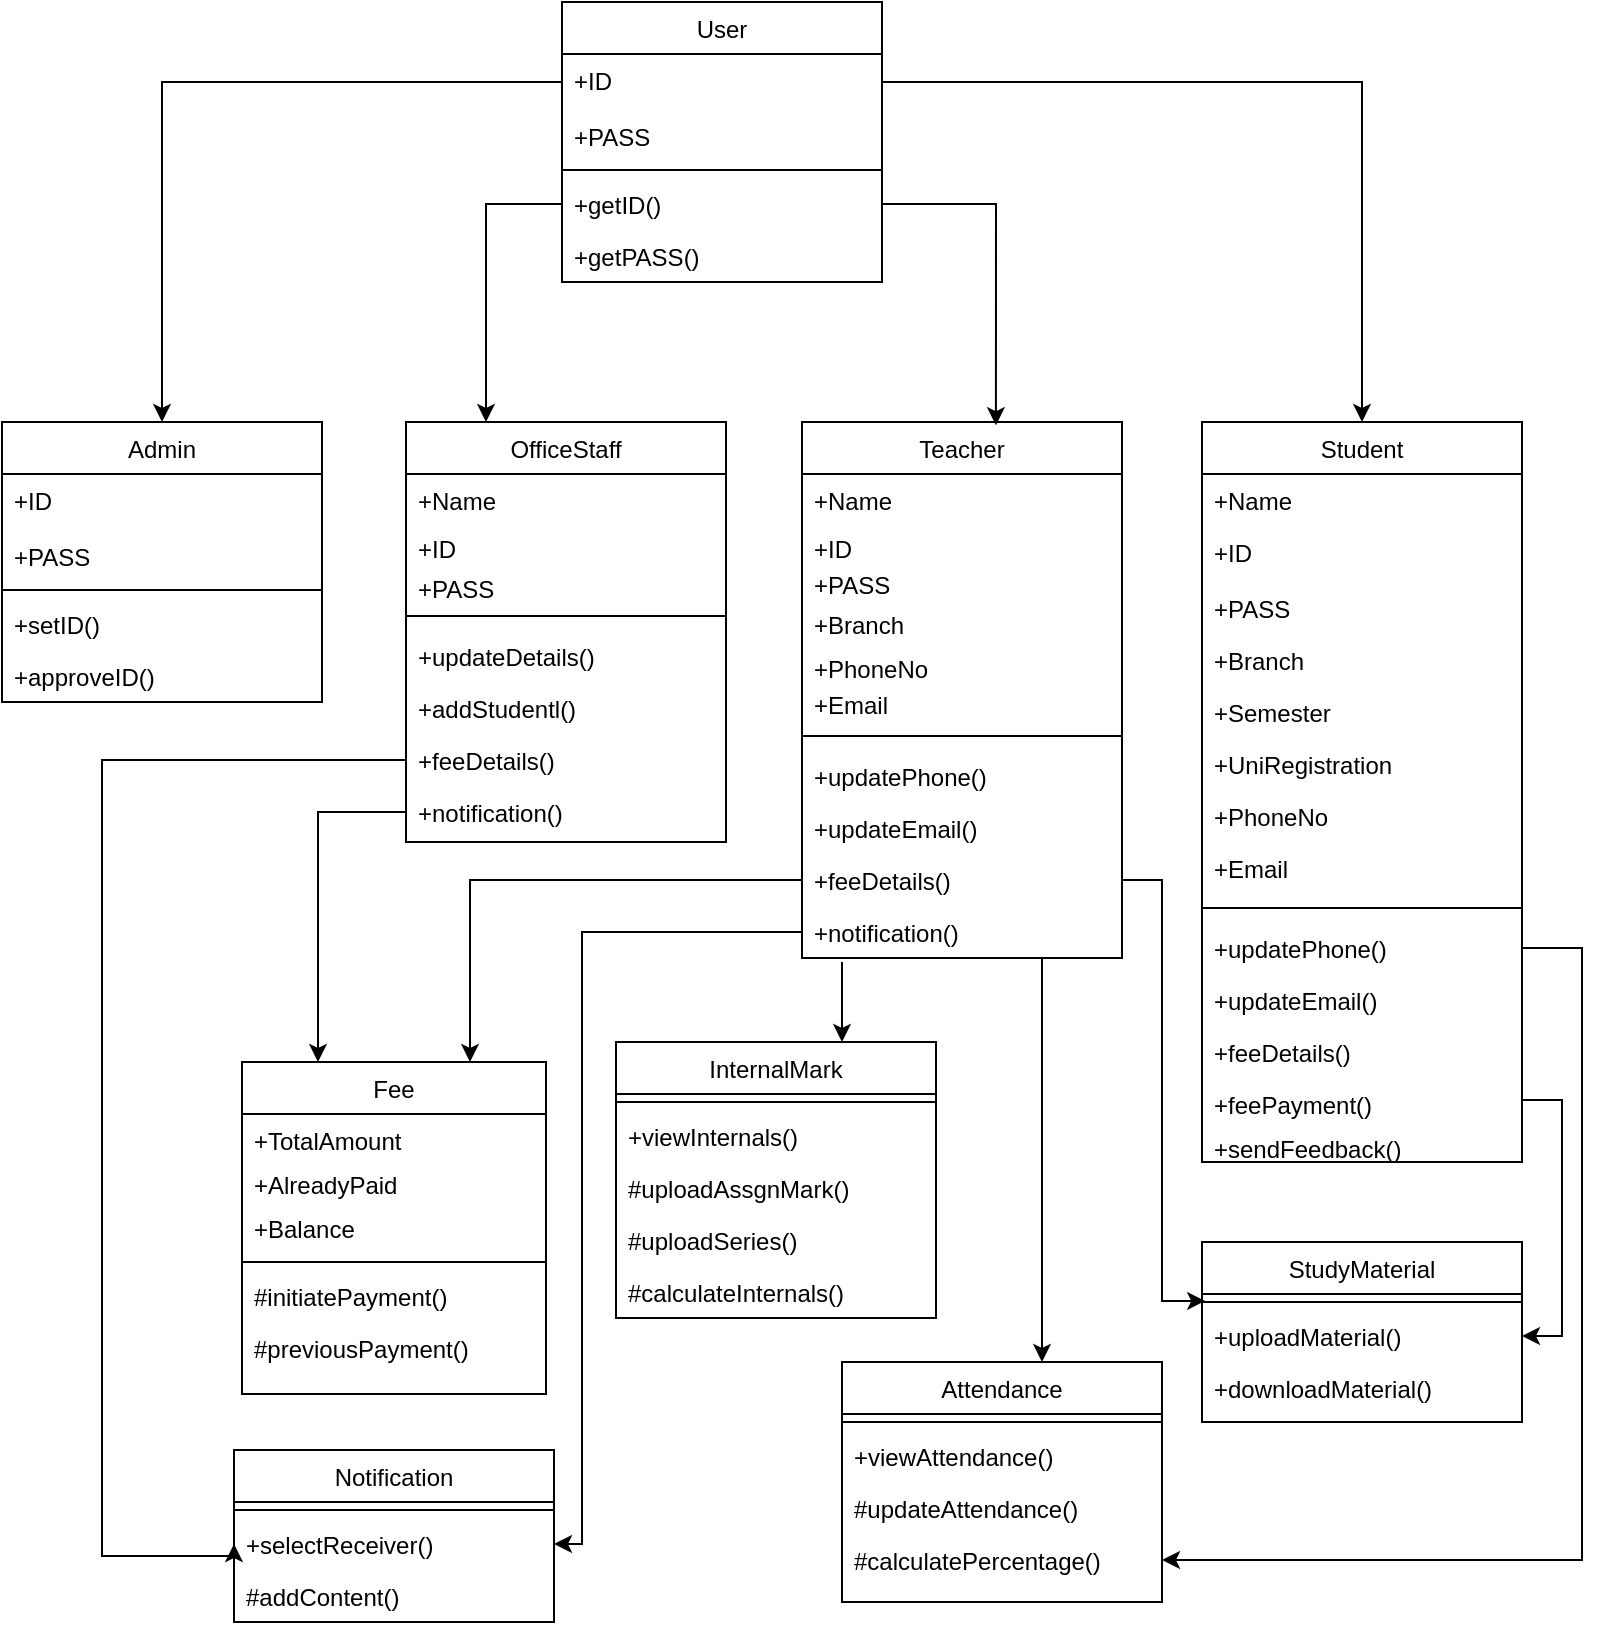 <mxfile version="19.0.3" type="github">
  <diagram id="C5RBs43oDa-KdzZeNtuy" name="Page-1">
    <mxGraphModel dx="2642" dy="2294" grid="1" gridSize="10" guides="1" tooltips="1" connect="1" arrows="1" fold="1" page="1" pageScale="1" pageWidth="827" pageHeight="1169" math="0" shadow="0">
      <root>
        <mxCell id="WIyWlLk6GJQsqaUBKTNV-0" />
        <mxCell id="WIyWlLk6GJQsqaUBKTNV-1" parent="WIyWlLk6GJQsqaUBKTNV-0" />
        <mxCell id="zkfFHV4jXpPFQw0GAbJ--0" value="User" style="swimlane;fontStyle=0;align=center;verticalAlign=top;childLayout=stackLayout;horizontal=1;startSize=26;horizontalStack=0;resizeParent=1;resizeLast=0;collapsible=1;marginBottom=0;rounded=0;shadow=0;strokeWidth=1;" parent="WIyWlLk6GJQsqaUBKTNV-1" vertex="1">
          <mxGeometry x="-520" y="-1130" width="160" height="140" as="geometry">
            <mxRectangle x="230" y="140" width="160" height="26" as="alternateBounds" />
          </mxGeometry>
        </mxCell>
        <mxCell id="zkfFHV4jXpPFQw0GAbJ--2" value="+ID" style="text;align=left;verticalAlign=top;spacingLeft=4;spacingRight=4;overflow=hidden;rotatable=0;points=[[0,0.5],[1,0.5]];portConstraint=eastwest;rounded=0;shadow=0;html=0;" parent="zkfFHV4jXpPFQw0GAbJ--0" vertex="1">
          <mxGeometry y="26" width="160" height="28" as="geometry" />
        </mxCell>
        <mxCell id="zkfFHV4jXpPFQw0GAbJ--3" value="+PASS" style="text;align=left;verticalAlign=top;spacingLeft=4;spacingRight=4;overflow=hidden;rotatable=0;points=[[0,0.5],[1,0.5]];portConstraint=eastwest;rounded=0;shadow=0;html=0;" parent="zkfFHV4jXpPFQw0GAbJ--0" vertex="1">
          <mxGeometry y="54" width="160" height="26" as="geometry" />
        </mxCell>
        <mxCell id="zkfFHV4jXpPFQw0GAbJ--4" value="" style="line;html=1;strokeWidth=1;align=left;verticalAlign=middle;spacingTop=-1;spacingLeft=3;spacingRight=3;rotatable=0;labelPosition=right;points=[];portConstraint=eastwest;" parent="zkfFHV4jXpPFQw0GAbJ--0" vertex="1">
          <mxGeometry y="80" width="160" height="8" as="geometry" />
        </mxCell>
        <mxCell id="zkfFHV4jXpPFQw0GAbJ--5" value="+getID()" style="text;align=left;verticalAlign=top;spacingLeft=4;spacingRight=4;overflow=hidden;rotatable=0;points=[[0,0.5],[1,0.5]];portConstraint=eastwest;" parent="zkfFHV4jXpPFQw0GAbJ--0" vertex="1">
          <mxGeometry y="88" width="160" height="26" as="geometry" />
        </mxCell>
        <mxCell id="3Y0cezWdg-3BhjSm7ili-2" value="+getPASS()" style="text;align=left;verticalAlign=top;spacingLeft=4;spacingRight=4;overflow=hidden;rotatable=0;points=[[0,0.5],[1,0.5]];portConstraint=eastwest;" vertex="1" parent="zkfFHV4jXpPFQw0GAbJ--0">
          <mxGeometry y="114" width="160" height="26" as="geometry" />
        </mxCell>
        <mxCell id="zkfFHV4jXpPFQw0GAbJ--6" value="StudyMaterial" style="swimlane;fontStyle=0;align=center;verticalAlign=top;childLayout=stackLayout;horizontal=1;startSize=26;horizontalStack=0;resizeParent=1;resizeLast=0;collapsible=1;marginBottom=0;rounded=0;shadow=0;strokeWidth=1;" parent="WIyWlLk6GJQsqaUBKTNV-1" vertex="1">
          <mxGeometry x="-200" y="-510" width="160" height="90" as="geometry">
            <mxRectangle x="130" y="380" width="160" height="26" as="alternateBounds" />
          </mxGeometry>
        </mxCell>
        <mxCell id="zkfFHV4jXpPFQw0GAbJ--9" value="" style="line;html=1;strokeWidth=1;align=left;verticalAlign=middle;spacingTop=-1;spacingLeft=3;spacingRight=3;rotatable=0;labelPosition=right;points=[];portConstraint=eastwest;" parent="zkfFHV4jXpPFQw0GAbJ--6" vertex="1">
          <mxGeometry y="26" width="160" height="8" as="geometry" />
        </mxCell>
        <mxCell id="zkfFHV4jXpPFQw0GAbJ--10" value="+uploadMaterial()" style="text;align=left;verticalAlign=top;spacingLeft=4;spacingRight=4;overflow=hidden;rotatable=0;points=[[0,0.5],[1,0.5]];portConstraint=eastwest;fontStyle=0" parent="zkfFHV4jXpPFQw0GAbJ--6" vertex="1">
          <mxGeometry y="34" width="160" height="26" as="geometry" />
        </mxCell>
        <mxCell id="zkfFHV4jXpPFQw0GAbJ--11" value="+downloadMaterial()" style="text;align=left;verticalAlign=top;spacingLeft=4;spacingRight=4;overflow=hidden;rotatable=0;points=[[0,0.5],[1,0.5]];portConstraint=eastwest;" parent="zkfFHV4jXpPFQw0GAbJ--6" vertex="1">
          <mxGeometry y="60" width="160" height="26" as="geometry" />
        </mxCell>
        <mxCell id="zkfFHV4jXpPFQw0GAbJ--13" value="Student" style="swimlane;fontStyle=0;align=center;verticalAlign=top;childLayout=stackLayout;horizontal=1;startSize=26;horizontalStack=0;resizeParent=1;resizeLast=0;collapsible=1;marginBottom=0;rounded=0;shadow=0;strokeWidth=1;" parent="WIyWlLk6GJQsqaUBKTNV-1" vertex="1">
          <mxGeometry x="-200" y="-920" width="160" height="370" as="geometry">
            <mxRectangle x="340" y="380" width="170" height="26" as="alternateBounds" />
          </mxGeometry>
        </mxCell>
        <mxCell id="zkfFHV4jXpPFQw0GAbJ--14" value="+Name" style="text;align=left;verticalAlign=top;spacingLeft=4;spacingRight=4;overflow=hidden;rotatable=0;points=[[0,0.5],[1,0.5]];portConstraint=eastwest;" parent="zkfFHV4jXpPFQw0GAbJ--13" vertex="1">
          <mxGeometry y="26" width="160" height="26" as="geometry" />
        </mxCell>
        <mxCell id="3Y0cezWdg-3BhjSm7ili-25" value="+ID" style="text;align=left;verticalAlign=top;spacingLeft=4;spacingRight=4;overflow=hidden;rotatable=0;points=[[0,0.5],[1,0.5]];portConstraint=eastwest;rounded=0;shadow=0;html=0;" vertex="1" parent="zkfFHV4jXpPFQw0GAbJ--13">
          <mxGeometry y="52" width="160" height="28" as="geometry" />
        </mxCell>
        <mxCell id="3Y0cezWdg-3BhjSm7ili-26" value="+PASS" style="text;align=left;verticalAlign=top;spacingLeft=4;spacingRight=4;overflow=hidden;rotatable=0;points=[[0,0.5],[1,0.5]];portConstraint=eastwest;rounded=0;shadow=0;html=0;" vertex="1" parent="zkfFHV4jXpPFQw0GAbJ--13">
          <mxGeometry y="80" width="160" height="26" as="geometry" />
        </mxCell>
        <mxCell id="3Y0cezWdg-3BhjSm7ili-7" value="+Branch" style="text;align=left;verticalAlign=top;spacingLeft=4;spacingRight=4;overflow=hidden;rotatable=0;points=[[0,0.5],[1,0.5]];portConstraint=eastwest;" vertex="1" parent="zkfFHV4jXpPFQw0GAbJ--13">
          <mxGeometry y="106" width="160" height="26" as="geometry" />
        </mxCell>
        <mxCell id="3Y0cezWdg-3BhjSm7ili-27" value="+Semester" style="text;align=left;verticalAlign=top;spacingLeft=4;spacingRight=4;overflow=hidden;rotatable=0;points=[[0,0.5],[1,0.5]];portConstraint=eastwest;rounded=0;shadow=0;html=0;" vertex="1" parent="zkfFHV4jXpPFQw0GAbJ--13">
          <mxGeometry y="132" width="160" height="26" as="geometry" />
        </mxCell>
        <mxCell id="3Y0cezWdg-3BhjSm7ili-8" value="+UniRegistration" style="text;align=left;verticalAlign=top;spacingLeft=4;spacingRight=4;overflow=hidden;rotatable=0;points=[[0,0.5],[1,0.5]];portConstraint=eastwest;" vertex="1" parent="zkfFHV4jXpPFQw0GAbJ--13">
          <mxGeometry y="158" width="160" height="26" as="geometry" />
        </mxCell>
        <mxCell id="3Y0cezWdg-3BhjSm7ili-9" value="+PhoneNo" style="text;align=left;verticalAlign=top;spacingLeft=4;spacingRight=4;overflow=hidden;rotatable=0;points=[[0,0.5],[1,0.5]];portConstraint=eastwest;" vertex="1" parent="zkfFHV4jXpPFQw0GAbJ--13">
          <mxGeometry y="184" width="160" height="26" as="geometry" />
        </mxCell>
        <mxCell id="3Y0cezWdg-3BhjSm7ili-10" value="+Email" style="text;align=left;verticalAlign=top;spacingLeft=4;spacingRight=4;overflow=hidden;rotatable=0;points=[[0,0.5],[1,0.5]];portConstraint=eastwest;" vertex="1" parent="zkfFHV4jXpPFQw0GAbJ--13">
          <mxGeometry y="210" width="160" height="26" as="geometry" />
        </mxCell>
        <mxCell id="zkfFHV4jXpPFQw0GAbJ--15" value="" style="line;html=1;strokeWidth=1;align=left;verticalAlign=middle;spacingTop=-1;spacingLeft=3;spacingRight=3;rotatable=0;labelPosition=right;points=[];portConstraint=eastwest;" parent="zkfFHV4jXpPFQw0GAbJ--13" vertex="1">
          <mxGeometry y="236" width="160" height="14" as="geometry" />
        </mxCell>
        <mxCell id="3Y0cezWdg-3BhjSm7ili-11" value="+updatePhone()" style="text;align=left;verticalAlign=top;spacingLeft=4;spacingRight=4;overflow=hidden;rotatable=0;points=[[0,0.5],[1,0.5]];portConstraint=eastwest;" vertex="1" parent="zkfFHV4jXpPFQw0GAbJ--13">
          <mxGeometry y="250" width="160" height="26" as="geometry" />
        </mxCell>
        <mxCell id="3Y0cezWdg-3BhjSm7ili-12" value="+updateEmail()" style="text;align=left;verticalAlign=top;spacingLeft=4;spacingRight=4;overflow=hidden;rotatable=0;points=[[0,0.5],[1,0.5]];portConstraint=eastwest;" vertex="1" parent="zkfFHV4jXpPFQw0GAbJ--13">
          <mxGeometry y="276" width="160" height="26" as="geometry" />
        </mxCell>
        <mxCell id="3Y0cezWdg-3BhjSm7ili-55" value="+feeDetails()" style="text;align=left;verticalAlign=top;spacingLeft=4;spacingRight=4;overflow=hidden;rotatable=0;points=[[0,0.5],[1,0.5]];portConstraint=eastwest;" vertex="1" parent="zkfFHV4jXpPFQw0GAbJ--13">
          <mxGeometry y="302" width="160" height="26" as="geometry" />
        </mxCell>
        <mxCell id="3Y0cezWdg-3BhjSm7ili-13" value="+feePayment()" style="text;align=left;verticalAlign=top;spacingLeft=4;spacingRight=4;overflow=hidden;rotatable=0;points=[[0,0.5],[1,0.5]];portConstraint=eastwest;" vertex="1" parent="zkfFHV4jXpPFQw0GAbJ--13">
          <mxGeometry y="328" width="160" height="22" as="geometry" />
        </mxCell>
        <mxCell id="3Y0cezWdg-3BhjSm7ili-77" value="+sendFeedback()" style="text;align=left;verticalAlign=top;spacingLeft=4;spacingRight=4;overflow=hidden;rotatable=0;points=[[0,0.5],[1,0.5]];portConstraint=eastwest;" vertex="1" parent="zkfFHV4jXpPFQw0GAbJ--13">
          <mxGeometry y="350" width="160" height="20" as="geometry" />
        </mxCell>
        <mxCell id="zkfFHV4jXpPFQw0GAbJ--17" value="Fee" style="swimlane;fontStyle=0;align=center;verticalAlign=top;childLayout=stackLayout;horizontal=1;startSize=26;horizontalStack=0;resizeParent=1;resizeLast=0;collapsible=1;marginBottom=0;rounded=0;shadow=0;strokeWidth=1;" parent="WIyWlLk6GJQsqaUBKTNV-1" vertex="1">
          <mxGeometry x="-680" y="-600" width="152" height="166" as="geometry">
            <mxRectangle x="508" y="120" width="160" height="26" as="alternateBounds" />
          </mxGeometry>
        </mxCell>
        <mxCell id="zkfFHV4jXpPFQw0GAbJ--18" value="+TotalAmount" style="text;align=left;verticalAlign=top;spacingLeft=4;spacingRight=4;overflow=hidden;rotatable=0;points=[[0,0.5],[1,0.5]];portConstraint=eastwest;" parent="zkfFHV4jXpPFQw0GAbJ--17" vertex="1">
          <mxGeometry y="26" width="152" height="22" as="geometry" />
        </mxCell>
        <mxCell id="zkfFHV4jXpPFQw0GAbJ--19" value="+AlreadyPaid" style="text;align=left;verticalAlign=top;spacingLeft=4;spacingRight=4;overflow=hidden;rotatable=0;points=[[0,0.5],[1,0.5]];portConstraint=eastwest;rounded=0;shadow=0;html=0;" parent="zkfFHV4jXpPFQw0GAbJ--17" vertex="1">
          <mxGeometry y="48" width="152" height="22" as="geometry" />
        </mxCell>
        <mxCell id="zkfFHV4jXpPFQw0GAbJ--20" value="+Balance" style="text;align=left;verticalAlign=top;spacingLeft=4;spacingRight=4;overflow=hidden;rotatable=0;points=[[0,0.5],[1,0.5]];portConstraint=eastwest;rounded=0;shadow=0;html=0;" parent="zkfFHV4jXpPFQw0GAbJ--17" vertex="1">
          <mxGeometry y="70" width="152" height="26" as="geometry" />
        </mxCell>
        <mxCell id="zkfFHV4jXpPFQw0GAbJ--23" value="" style="line;html=1;strokeWidth=1;align=left;verticalAlign=middle;spacingTop=-1;spacingLeft=3;spacingRight=3;rotatable=0;labelPosition=right;points=[];portConstraint=eastwest;" parent="zkfFHV4jXpPFQw0GAbJ--17" vertex="1">
          <mxGeometry y="96" width="152" height="8" as="geometry" />
        </mxCell>
        <mxCell id="zkfFHV4jXpPFQw0GAbJ--24" value="#initiatePayment()" style="text;align=left;verticalAlign=top;spacingLeft=4;spacingRight=4;overflow=hidden;rotatable=0;points=[[0,0.5],[1,0.5]];portConstraint=eastwest;" parent="zkfFHV4jXpPFQw0GAbJ--17" vertex="1">
          <mxGeometry y="104" width="152" height="26" as="geometry" />
        </mxCell>
        <mxCell id="zkfFHV4jXpPFQw0GAbJ--25" value="#previousPayment()" style="text;align=left;verticalAlign=top;spacingLeft=4;spacingRight=4;overflow=hidden;rotatable=0;points=[[0,0.5],[1,0.5]];portConstraint=eastwest;" parent="zkfFHV4jXpPFQw0GAbJ--17" vertex="1">
          <mxGeometry y="130" width="152" height="26" as="geometry" />
        </mxCell>
        <mxCell id="3Y0cezWdg-3BhjSm7ili-19" value="Admin" style="swimlane;fontStyle=0;align=center;verticalAlign=top;childLayout=stackLayout;horizontal=1;startSize=26;horizontalStack=0;resizeParent=1;resizeLast=0;collapsible=1;marginBottom=0;rounded=0;shadow=0;strokeWidth=1;" vertex="1" parent="WIyWlLk6GJQsqaUBKTNV-1">
          <mxGeometry x="-800" y="-920" width="160" height="140" as="geometry">
            <mxRectangle x="230" y="140" width="160" height="26" as="alternateBounds" />
          </mxGeometry>
        </mxCell>
        <mxCell id="3Y0cezWdg-3BhjSm7ili-20" value="+ID" style="text;align=left;verticalAlign=top;spacingLeft=4;spacingRight=4;overflow=hidden;rotatable=0;points=[[0,0.5],[1,0.5]];portConstraint=eastwest;rounded=0;shadow=0;html=0;" vertex="1" parent="3Y0cezWdg-3BhjSm7ili-19">
          <mxGeometry y="26" width="160" height="28" as="geometry" />
        </mxCell>
        <mxCell id="3Y0cezWdg-3BhjSm7ili-21" value="+PASS" style="text;align=left;verticalAlign=top;spacingLeft=4;spacingRight=4;overflow=hidden;rotatable=0;points=[[0,0.5],[1,0.5]];portConstraint=eastwest;rounded=0;shadow=0;html=0;" vertex="1" parent="3Y0cezWdg-3BhjSm7ili-19">
          <mxGeometry y="54" width="160" height="26" as="geometry" />
        </mxCell>
        <mxCell id="3Y0cezWdg-3BhjSm7ili-22" value="" style="line;html=1;strokeWidth=1;align=left;verticalAlign=middle;spacingTop=-1;spacingLeft=3;spacingRight=3;rotatable=0;labelPosition=right;points=[];portConstraint=eastwest;" vertex="1" parent="3Y0cezWdg-3BhjSm7ili-19">
          <mxGeometry y="80" width="160" height="8" as="geometry" />
        </mxCell>
        <mxCell id="3Y0cezWdg-3BhjSm7ili-23" value="+setID()" style="text;align=left;verticalAlign=top;spacingLeft=4;spacingRight=4;overflow=hidden;rotatable=0;points=[[0,0.5],[1,0.5]];portConstraint=eastwest;" vertex="1" parent="3Y0cezWdg-3BhjSm7ili-19">
          <mxGeometry y="88" width="160" height="26" as="geometry" />
        </mxCell>
        <mxCell id="3Y0cezWdg-3BhjSm7ili-24" value="+approveID()" style="text;align=left;verticalAlign=top;spacingLeft=4;spacingRight=4;overflow=hidden;rotatable=0;points=[[0,0.5],[1,0.5]];portConstraint=eastwest;" vertex="1" parent="3Y0cezWdg-3BhjSm7ili-19">
          <mxGeometry y="114" width="160" height="26" as="geometry" />
        </mxCell>
        <mxCell id="3Y0cezWdg-3BhjSm7ili-29" value="Teacher" style="swimlane;fontStyle=0;align=center;verticalAlign=top;childLayout=stackLayout;horizontal=1;startSize=26;horizontalStack=0;resizeParent=1;resizeLast=0;collapsible=1;marginBottom=0;rounded=0;shadow=0;strokeWidth=1;" vertex="1" parent="WIyWlLk6GJQsqaUBKTNV-1">
          <mxGeometry x="-400" y="-920" width="160" height="268" as="geometry">
            <mxRectangle x="340" y="380" width="170" height="26" as="alternateBounds" />
          </mxGeometry>
        </mxCell>
        <mxCell id="3Y0cezWdg-3BhjSm7ili-30" value="+Name" style="text;align=left;verticalAlign=top;spacingLeft=4;spacingRight=4;overflow=hidden;rotatable=0;points=[[0,0.5],[1,0.5]];portConstraint=eastwest;" vertex="1" parent="3Y0cezWdg-3BhjSm7ili-29">
          <mxGeometry y="26" width="160" height="24" as="geometry" />
        </mxCell>
        <mxCell id="3Y0cezWdg-3BhjSm7ili-31" value="+ID" style="text;align=left;verticalAlign=top;spacingLeft=4;spacingRight=4;overflow=hidden;rotatable=0;points=[[0,0.5],[1,0.5]];portConstraint=eastwest;rounded=0;shadow=0;html=0;" vertex="1" parent="3Y0cezWdg-3BhjSm7ili-29">
          <mxGeometry y="50" width="160" height="18" as="geometry" />
        </mxCell>
        <mxCell id="3Y0cezWdg-3BhjSm7ili-32" value="+PASS" style="text;align=left;verticalAlign=top;spacingLeft=4;spacingRight=4;overflow=hidden;rotatable=0;points=[[0,0.5],[1,0.5]];portConstraint=eastwest;rounded=0;shadow=0;html=0;" vertex="1" parent="3Y0cezWdg-3BhjSm7ili-29">
          <mxGeometry y="68" width="160" height="20" as="geometry" />
        </mxCell>
        <mxCell id="3Y0cezWdg-3BhjSm7ili-33" value="+Branch" style="text;align=left;verticalAlign=top;spacingLeft=4;spacingRight=4;overflow=hidden;rotatable=0;points=[[0,0.5],[1,0.5]];portConstraint=eastwest;" vertex="1" parent="3Y0cezWdg-3BhjSm7ili-29">
          <mxGeometry y="88" width="160" height="22" as="geometry" />
        </mxCell>
        <mxCell id="3Y0cezWdg-3BhjSm7ili-36" value="+PhoneNo" style="text;align=left;verticalAlign=top;spacingLeft=4;spacingRight=4;overflow=hidden;rotatable=0;points=[[0,0.5],[1,0.5]];portConstraint=eastwest;" vertex="1" parent="3Y0cezWdg-3BhjSm7ili-29">
          <mxGeometry y="110" width="160" height="18" as="geometry" />
        </mxCell>
        <mxCell id="3Y0cezWdg-3BhjSm7ili-37" value="+Email" style="text;align=left;verticalAlign=top;spacingLeft=4;spacingRight=4;overflow=hidden;rotatable=0;points=[[0,0.5],[1,0.5]];portConstraint=eastwest;" vertex="1" parent="3Y0cezWdg-3BhjSm7ili-29">
          <mxGeometry y="128" width="160" height="22" as="geometry" />
        </mxCell>
        <mxCell id="3Y0cezWdg-3BhjSm7ili-38" value="" style="line;html=1;strokeWidth=1;align=left;verticalAlign=middle;spacingTop=-1;spacingLeft=3;spacingRight=3;rotatable=0;labelPosition=right;points=[];portConstraint=eastwest;" vertex="1" parent="3Y0cezWdg-3BhjSm7ili-29">
          <mxGeometry y="150" width="160" height="14" as="geometry" />
        </mxCell>
        <mxCell id="3Y0cezWdg-3BhjSm7ili-39" value="+updatePhone()" style="text;align=left;verticalAlign=top;spacingLeft=4;spacingRight=4;overflow=hidden;rotatable=0;points=[[0,0.5],[1,0.5]];portConstraint=eastwest;" vertex="1" parent="3Y0cezWdg-3BhjSm7ili-29">
          <mxGeometry y="164" width="160" height="26" as="geometry" />
        </mxCell>
        <mxCell id="3Y0cezWdg-3BhjSm7ili-40" value="+updateEmail()" style="text;align=left;verticalAlign=top;spacingLeft=4;spacingRight=4;overflow=hidden;rotatable=0;points=[[0,0.5],[1,0.5]];portConstraint=eastwest;" vertex="1" parent="3Y0cezWdg-3BhjSm7ili-29">
          <mxGeometry y="190" width="160" height="26" as="geometry" />
        </mxCell>
        <mxCell id="3Y0cezWdg-3BhjSm7ili-41" value="+feeDetails()" style="text;align=left;verticalAlign=top;spacingLeft=4;spacingRight=4;overflow=hidden;rotatable=0;points=[[0,0.5],[1,0.5]];portConstraint=eastwest;" vertex="1" parent="3Y0cezWdg-3BhjSm7ili-29">
          <mxGeometry y="216" width="160" height="26" as="geometry" />
        </mxCell>
        <mxCell id="3Y0cezWdg-3BhjSm7ili-58" value="Attendance" style="swimlane;fontStyle=0;align=center;verticalAlign=top;childLayout=stackLayout;horizontal=1;startSize=26;horizontalStack=0;resizeParent=1;resizeLast=0;collapsible=1;marginBottom=0;rounded=0;shadow=0;strokeWidth=1;" vertex="1" parent="WIyWlLk6GJQsqaUBKTNV-1">
          <mxGeometry x="-380" y="-450" width="160" height="120" as="geometry">
            <mxRectangle x="230" y="140" width="160" height="26" as="alternateBounds" />
          </mxGeometry>
        </mxCell>
        <mxCell id="3Y0cezWdg-3BhjSm7ili-61" value="" style="line;html=1;strokeWidth=1;align=left;verticalAlign=middle;spacingTop=-1;spacingLeft=3;spacingRight=3;rotatable=0;labelPosition=right;points=[];portConstraint=eastwest;" vertex="1" parent="3Y0cezWdg-3BhjSm7ili-58">
          <mxGeometry y="26" width="160" height="8" as="geometry" />
        </mxCell>
        <mxCell id="3Y0cezWdg-3BhjSm7ili-62" value="+viewAttendance()" style="text;align=left;verticalAlign=top;spacingLeft=4;spacingRight=4;overflow=hidden;rotatable=0;points=[[0,0.5],[1,0.5]];portConstraint=eastwest;" vertex="1" parent="3Y0cezWdg-3BhjSm7ili-58">
          <mxGeometry y="34" width="160" height="26" as="geometry" />
        </mxCell>
        <mxCell id="3Y0cezWdg-3BhjSm7ili-63" value="#updateAttendance()" style="text;align=left;verticalAlign=top;spacingLeft=4;spacingRight=4;overflow=hidden;rotatable=0;points=[[0,0.5],[1,0.5]];portConstraint=eastwest;" vertex="1" parent="3Y0cezWdg-3BhjSm7ili-58">
          <mxGeometry y="60" width="160" height="26" as="geometry" />
        </mxCell>
        <mxCell id="3Y0cezWdg-3BhjSm7ili-64" value="#calculatePercentage()" style="text;align=left;verticalAlign=top;spacingLeft=4;spacingRight=4;overflow=hidden;rotatable=0;points=[[0,0.5],[1,0.5]];portConstraint=eastwest;" vertex="1" parent="3Y0cezWdg-3BhjSm7ili-58">
          <mxGeometry y="86" width="160" height="26" as="geometry" />
        </mxCell>
        <mxCell id="3Y0cezWdg-3BhjSm7ili-65" value="OfficeStaff" style="swimlane;fontStyle=0;align=center;verticalAlign=top;childLayout=stackLayout;horizontal=1;startSize=26;horizontalStack=0;resizeParent=1;resizeLast=0;collapsible=1;marginBottom=0;rounded=0;shadow=0;strokeWidth=1;" vertex="1" parent="WIyWlLk6GJQsqaUBKTNV-1">
          <mxGeometry x="-598" y="-920" width="160" height="210" as="geometry">
            <mxRectangle x="340" y="380" width="170" height="26" as="alternateBounds" />
          </mxGeometry>
        </mxCell>
        <mxCell id="3Y0cezWdg-3BhjSm7ili-66" value="+Name" style="text;align=left;verticalAlign=top;spacingLeft=4;spacingRight=4;overflow=hidden;rotatable=0;points=[[0,0.5],[1,0.5]];portConstraint=eastwest;" vertex="1" parent="3Y0cezWdg-3BhjSm7ili-65">
          <mxGeometry y="26" width="160" height="24" as="geometry" />
        </mxCell>
        <mxCell id="3Y0cezWdg-3BhjSm7ili-67" value="+ID" style="text;align=left;verticalAlign=top;spacingLeft=4;spacingRight=4;overflow=hidden;rotatable=0;points=[[0,0.5],[1,0.5]];portConstraint=eastwest;rounded=0;shadow=0;html=0;" vertex="1" parent="3Y0cezWdg-3BhjSm7ili-65">
          <mxGeometry y="50" width="160" height="20" as="geometry" />
        </mxCell>
        <mxCell id="3Y0cezWdg-3BhjSm7ili-68" value="+PASS" style="text;align=left;verticalAlign=top;spacingLeft=4;spacingRight=4;overflow=hidden;rotatable=0;points=[[0,0.5],[1,0.5]];portConstraint=eastwest;rounded=0;shadow=0;html=0;" vertex="1" parent="3Y0cezWdg-3BhjSm7ili-65">
          <mxGeometry y="70" width="160" height="20" as="geometry" />
        </mxCell>
        <mxCell id="3Y0cezWdg-3BhjSm7ili-72" value="" style="line;html=1;strokeWidth=1;align=left;verticalAlign=middle;spacingTop=-1;spacingLeft=3;spacingRight=3;rotatable=0;labelPosition=right;points=[];portConstraint=eastwest;" vertex="1" parent="3Y0cezWdg-3BhjSm7ili-65">
          <mxGeometry y="90" width="160" height="14" as="geometry" />
        </mxCell>
        <mxCell id="3Y0cezWdg-3BhjSm7ili-73" value="+updateDetails()" style="text;align=left;verticalAlign=top;spacingLeft=4;spacingRight=4;overflow=hidden;rotatable=0;points=[[0,0.5],[1,0.5]];portConstraint=eastwest;" vertex="1" parent="3Y0cezWdg-3BhjSm7ili-65">
          <mxGeometry y="104" width="160" height="26" as="geometry" />
        </mxCell>
        <mxCell id="3Y0cezWdg-3BhjSm7ili-74" value="+addStudentl()" style="text;align=left;verticalAlign=top;spacingLeft=4;spacingRight=4;overflow=hidden;rotatable=0;points=[[0,0.5],[1,0.5]];portConstraint=eastwest;" vertex="1" parent="3Y0cezWdg-3BhjSm7ili-65">
          <mxGeometry y="130" width="160" height="26" as="geometry" />
        </mxCell>
        <mxCell id="3Y0cezWdg-3BhjSm7ili-75" value="+feeDetails()" style="text;align=left;verticalAlign=top;spacingLeft=4;spacingRight=4;overflow=hidden;rotatable=0;points=[[0,0.5],[1,0.5]];portConstraint=eastwest;" vertex="1" parent="3Y0cezWdg-3BhjSm7ili-65">
          <mxGeometry y="156" width="160" height="26" as="geometry" />
        </mxCell>
        <mxCell id="3Y0cezWdg-3BhjSm7ili-76" value="+notification()" style="text;align=left;verticalAlign=top;spacingLeft=4;spacingRight=4;overflow=hidden;rotatable=0;points=[[0,0.5],[1,0.5]];portConstraint=eastwest;" vertex="1" parent="3Y0cezWdg-3BhjSm7ili-65">
          <mxGeometry y="182" width="160" height="26" as="geometry" />
        </mxCell>
        <mxCell id="3Y0cezWdg-3BhjSm7ili-78" value="InternalMark" style="swimlane;fontStyle=0;align=center;verticalAlign=top;childLayout=stackLayout;horizontal=1;startSize=26;horizontalStack=0;resizeParent=1;resizeLast=0;collapsible=1;marginBottom=0;rounded=0;shadow=0;strokeWidth=1;" vertex="1" parent="WIyWlLk6GJQsqaUBKTNV-1">
          <mxGeometry x="-493" y="-610" width="160" height="138" as="geometry">
            <mxRectangle x="230" y="140" width="160" height="26" as="alternateBounds" />
          </mxGeometry>
        </mxCell>
        <mxCell id="3Y0cezWdg-3BhjSm7ili-79" value="" style="line;html=1;strokeWidth=1;align=left;verticalAlign=middle;spacingTop=-1;spacingLeft=3;spacingRight=3;rotatable=0;labelPosition=right;points=[];portConstraint=eastwest;" vertex="1" parent="3Y0cezWdg-3BhjSm7ili-78">
          <mxGeometry y="26" width="160" height="8" as="geometry" />
        </mxCell>
        <mxCell id="3Y0cezWdg-3BhjSm7ili-107" value="+viewInternals()" style="text;align=left;verticalAlign=top;spacingLeft=4;spacingRight=4;overflow=hidden;rotatable=0;points=[[0,0.5],[1,0.5]];portConstraint=eastwest;" vertex="1" parent="3Y0cezWdg-3BhjSm7ili-78">
          <mxGeometry y="34" width="160" height="26" as="geometry" />
        </mxCell>
        <mxCell id="3Y0cezWdg-3BhjSm7ili-80" value="#uploadAssgnMark()" style="text;align=left;verticalAlign=top;spacingLeft=4;spacingRight=4;overflow=hidden;rotatable=0;points=[[0,0.5],[1,0.5]];portConstraint=eastwest;" vertex="1" parent="3Y0cezWdg-3BhjSm7ili-78">
          <mxGeometry y="60" width="160" height="26" as="geometry" />
        </mxCell>
        <mxCell id="3Y0cezWdg-3BhjSm7ili-145" value="" style="endArrow=classic;html=1;rounded=0;" edge="1" parent="3Y0cezWdg-3BhjSm7ili-78">
          <mxGeometry width="50" height="50" relative="1" as="geometry">
            <mxPoint x="113" y="-40" as="sourcePoint" />
            <mxPoint x="113" as="targetPoint" />
          </mxGeometry>
        </mxCell>
        <mxCell id="3Y0cezWdg-3BhjSm7ili-81" value="#uploadSeries()" style="text;align=left;verticalAlign=top;spacingLeft=4;spacingRight=4;overflow=hidden;rotatable=0;points=[[0,0.5],[1,0.5]];portConstraint=eastwest;" vertex="1" parent="3Y0cezWdg-3BhjSm7ili-78">
          <mxGeometry y="86" width="160" height="26" as="geometry" />
        </mxCell>
        <mxCell id="3Y0cezWdg-3BhjSm7ili-82" value="#calculateInternals()" style="text;align=left;verticalAlign=top;spacingLeft=4;spacingRight=4;overflow=hidden;rotatable=0;points=[[0,0.5],[1,0.5]];portConstraint=eastwest;" vertex="1" parent="3Y0cezWdg-3BhjSm7ili-78">
          <mxGeometry y="112" width="160" height="26" as="geometry" />
        </mxCell>
        <mxCell id="3Y0cezWdg-3BhjSm7ili-83" value="Notification" style="swimlane;fontStyle=0;align=center;verticalAlign=top;childLayout=stackLayout;horizontal=1;startSize=26;horizontalStack=0;resizeParent=1;resizeLast=0;collapsible=1;marginBottom=0;rounded=0;shadow=0;strokeWidth=1;" vertex="1" parent="WIyWlLk6GJQsqaUBKTNV-1">
          <mxGeometry x="-684" y="-406" width="160" height="86" as="geometry">
            <mxRectangle x="230" y="140" width="160" height="26" as="alternateBounds" />
          </mxGeometry>
        </mxCell>
        <mxCell id="3Y0cezWdg-3BhjSm7ili-84" value="" style="line;html=1;strokeWidth=1;align=left;verticalAlign=middle;spacingTop=-1;spacingLeft=3;spacingRight=3;rotatable=0;labelPosition=right;points=[];portConstraint=eastwest;" vertex="1" parent="3Y0cezWdg-3BhjSm7ili-83">
          <mxGeometry y="26" width="160" height="8" as="geometry" />
        </mxCell>
        <mxCell id="3Y0cezWdg-3BhjSm7ili-85" value="+selectReceiver()" style="text;align=left;verticalAlign=top;spacingLeft=4;spacingRight=4;overflow=hidden;rotatable=0;points=[[0,0.5],[1,0.5]];portConstraint=eastwest;" vertex="1" parent="3Y0cezWdg-3BhjSm7ili-83">
          <mxGeometry y="34" width="160" height="26" as="geometry" />
        </mxCell>
        <mxCell id="3Y0cezWdg-3BhjSm7ili-87" value="#addContent()" style="text;align=left;verticalAlign=top;spacingLeft=4;spacingRight=4;overflow=hidden;rotatable=0;points=[[0,0.5],[1,0.5]];portConstraint=eastwest;" vertex="1" parent="3Y0cezWdg-3BhjSm7ili-83">
          <mxGeometry y="60" width="160" height="26" as="geometry" />
        </mxCell>
        <mxCell id="3Y0cezWdg-3BhjSm7ili-133" style="edgeStyle=orthogonalEdgeStyle;rounded=0;orthogonalLoop=1;jettySize=auto;html=1;exitX=0;exitY=0.5;exitDx=0;exitDy=0;entryX=0.5;entryY=0;entryDx=0;entryDy=0;" edge="1" parent="WIyWlLk6GJQsqaUBKTNV-1" source="zkfFHV4jXpPFQw0GAbJ--2" target="3Y0cezWdg-3BhjSm7ili-19">
          <mxGeometry relative="1" as="geometry" />
        </mxCell>
        <mxCell id="3Y0cezWdg-3BhjSm7ili-134" style="edgeStyle=orthogonalEdgeStyle;rounded=0;orthogonalLoop=1;jettySize=auto;html=1;exitX=1;exitY=0.5;exitDx=0;exitDy=0;entryX=0.5;entryY=0;entryDx=0;entryDy=0;" edge="1" parent="WIyWlLk6GJQsqaUBKTNV-1" source="zkfFHV4jXpPFQw0GAbJ--2" target="zkfFHV4jXpPFQw0GAbJ--13">
          <mxGeometry relative="1" as="geometry" />
        </mxCell>
        <mxCell id="3Y0cezWdg-3BhjSm7ili-135" style="edgeStyle=orthogonalEdgeStyle;rounded=0;orthogonalLoop=1;jettySize=auto;html=1;exitX=1;exitY=0.5;exitDx=0;exitDy=0;entryX=0.606;entryY=0.006;entryDx=0;entryDy=0;entryPerimeter=0;" edge="1" parent="WIyWlLk6GJQsqaUBKTNV-1" source="zkfFHV4jXpPFQw0GAbJ--5" target="3Y0cezWdg-3BhjSm7ili-29">
          <mxGeometry relative="1" as="geometry" />
        </mxCell>
        <mxCell id="3Y0cezWdg-3BhjSm7ili-136" style="edgeStyle=orthogonalEdgeStyle;rounded=0;orthogonalLoop=1;jettySize=auto;html=1;exitX=0;exitY=0.5;exitDx=0;exitDy=0;entryX=0.25;entryY=0;entryDx=0;entryDy=0;" edge="1" parent="WIyWlLk6GJQsqaUBKTNV-1" source="zkfFHV4jXpPFQw0GAbJ--5" target="3Y0cezWdg-3BhjSm7ili-65">
          <mxGeometry relative="1" as="geometry" />
        </mxCell>
        <mxCell id="3Y0cezWdg-3BhjSm7ili-138" style="edgeStyle=orthogonalEdgeStyle;rounded=0;orthogonalLoop=1;jettySize=auto;html=1;exitX=0;exitY=0.5;exitDx=0;exitDy=0;entryX=0.75;entryY=0;entryDx=0;entryDy=0;" edge="1" parent="WIyWlLk6GJQsqaUBKTNV-1" source="3Y0cezWdg-3BhjSm7ili-41" target="zkfFHV4jXpPFQw0GAbJ--17">
          <mxGeometry relative="1" as="geometry" />
        </mxCell>
        <mxCell id="3Y0cezWdg-3BhjSm7ili-139" style="edgeStyle=orthogonalEdgeStyle;rounded=0;orthogonalLoop=1;jettySize=auto;html=1;exitX=0;exitY=0.5;exitDx=0;exitDy=0;entryX=0.25;entryY=0;entryDx=0;entryDy=0;" edge="1" parent="WIyWlLk6GJQsqaUBKTNV-1" source="3Y0cezWdg-3BhjSm7ili-76" target="zkfFHV4jXpPFQw0GAbJ--17">
          <mxGeometry relative="1" as="geometry" />
        </mxCell>
        <mxCell id="3Y0cezWdg-3BhjSm7ili-141" style="edgeStyle=orthogonalEdgeStyle;rounded=0;orthogonalLoop=1;jettySize=auto;html=1;exitX=0;exitY=0.5;exitDx=0;exitDy=0;entryX=0;entryY=0.5;entryDx=0;entryDy=0;" edge="1" parent="WIyWlLk6GJQsqaUBKTNV-1" source="3Y0cezWdg-3BhjSm7ili-75" target="3Y0cezWdg-3BhjSm7ili-85">
          <mxGeometry relative="1" as="geometry">
            <Array as="points">
              <mxPoint x="-750" y="-751" />
              <mxPoint x="-750" y="-353" />
            </Array>
          </mxGeometry>
        </mxCell>
        <mxCell id="3Y0cezWdg-3BhjSm7ili-143" style="edgeStyle=orthogonalEdgeStyle;rounded=0;orthogonalLoop=1;jettySize=auto;html=1;exitX=0;exitY=0.5;exitDx=0;exitDy=0;entryX=1;entryY=0.5;entryDx=0;entryDy=0;" edge="1" parent="WIyWlLk6GJQsqaUBKTNV-1" source="3Y0cezWdg-3BhjSm7ili-57" target="3Y0cezWdg-3BhjSm7ili-85">
          <mxGeometry relative="1" as="geometry">
            <Array as="points">
              <mxPoint x="-510" y="-665" />
              <mxPoint x="-510" y="-359" />
            </Array>
          </mxGeometry>
        </mxCell>
        <mxCell id="3Y0cezWdg-3BhjSm7ili-57" value="+notification()" style="text;align=left;verticalAlign=top;spacingLeft=4;spacingRight=4;overflow=hidden;rotatable=0;points=[[0,0.5],[1,0.5]];portConstraint=eastwest;" vertex="1" parent="WIyWlLk6GJQsqaUBKTNV-1">
          <mxGeometry x="-400" y="-678" width="160" height="26" as="geometry" />
        </mxCell>
        <mxCell id="3Y0cezWdg-3BhjSm7ili-146" style="edgeStyle=orthogonalEdgeStyle;rounded=0;orthogonalLoop=1;jettySize=auto;html=1;exitX=1;exitY=0.5;exitDx=0;exitDy=0;entryX=0.01;entryY=-0.175;entryDx=0;entryDy=0;entryPerimeter=0;" edge="1" parent="WIyWlLk6GJQsqaUBKTNV-1" source="3Y0cezWdg-3BhjSm7ili-41" target="zkfFHV4jXpPFQw0GAbJ--10">
          <mxGeometry relative="1" as="geometry" />
        </mxCell>
        <mxCell id="3Y0cezWdg-3BhjSm7ili-147" style="edgeStyle=orthogonalEdgeStyle;rounded=0;orthogonalLoop=1;jettySize=auto;html=1;exitX=1;exitY=0.5;exitDx=0;exitDy=0;entryX=1;entryY=0.5;entryDx=0;entryDy=0;" edge="1" parent="WIyWlLk6GJQsqaUBKTNV-1" source="3Y0cezWdg-3BhjSm7ili-13" target="zkfFHV4jXpPFQw0GAbJ--10">
          <mxGeometry relative="1" as="geometry" />
        </mxCell>
        <mxCell id="3Y0cezWdg-3BhjSm7ili-149" value="" style="endArrow=classic;html=1;rounded=0;" edge="1" parent="WIyWlLk6GJQsqaUBKTNV-1">
          <mxGeometry width="50" height="50" relative="1" as="geometry">
            <mxPoint x="-280" y="-652" as="sourcePoint" />
            <mxPoint x="-280" y="-450" as="targetPoint" />
          </mxGeometry>
        </mxCell>
        <mxCell id="3Y0cezWdg-3BhjSm7ili-150" style="edgeStyle=orthogonalEdgeStyle;rounded=0;orthogonalLoop=1;jettySize=auto;html=1;exitX=1;exitY=0.5;exitDx=0;exitDy=0;entryX=1;entryY=0.5;entryDx=0;entryDy=0;" edge="1" parent="WIyWlLk6GJQsqaUBKTNV-1" source="3Y0cezWdg-3BhjSm7ili-11" target="3Y0cezWdg-3BhjSm7ili-64">
          <mxGeometry relative="1" as="geometry">
            <Array as="points">
              <mxPoint x="-10" y="-657" />
              <mxPoint x="-10" y="-351" />
            </Array>
          </mxGeometry>
        </mxCell>
      </root>
    </mxGraphModel>
  </diagram>
</mxfile>
